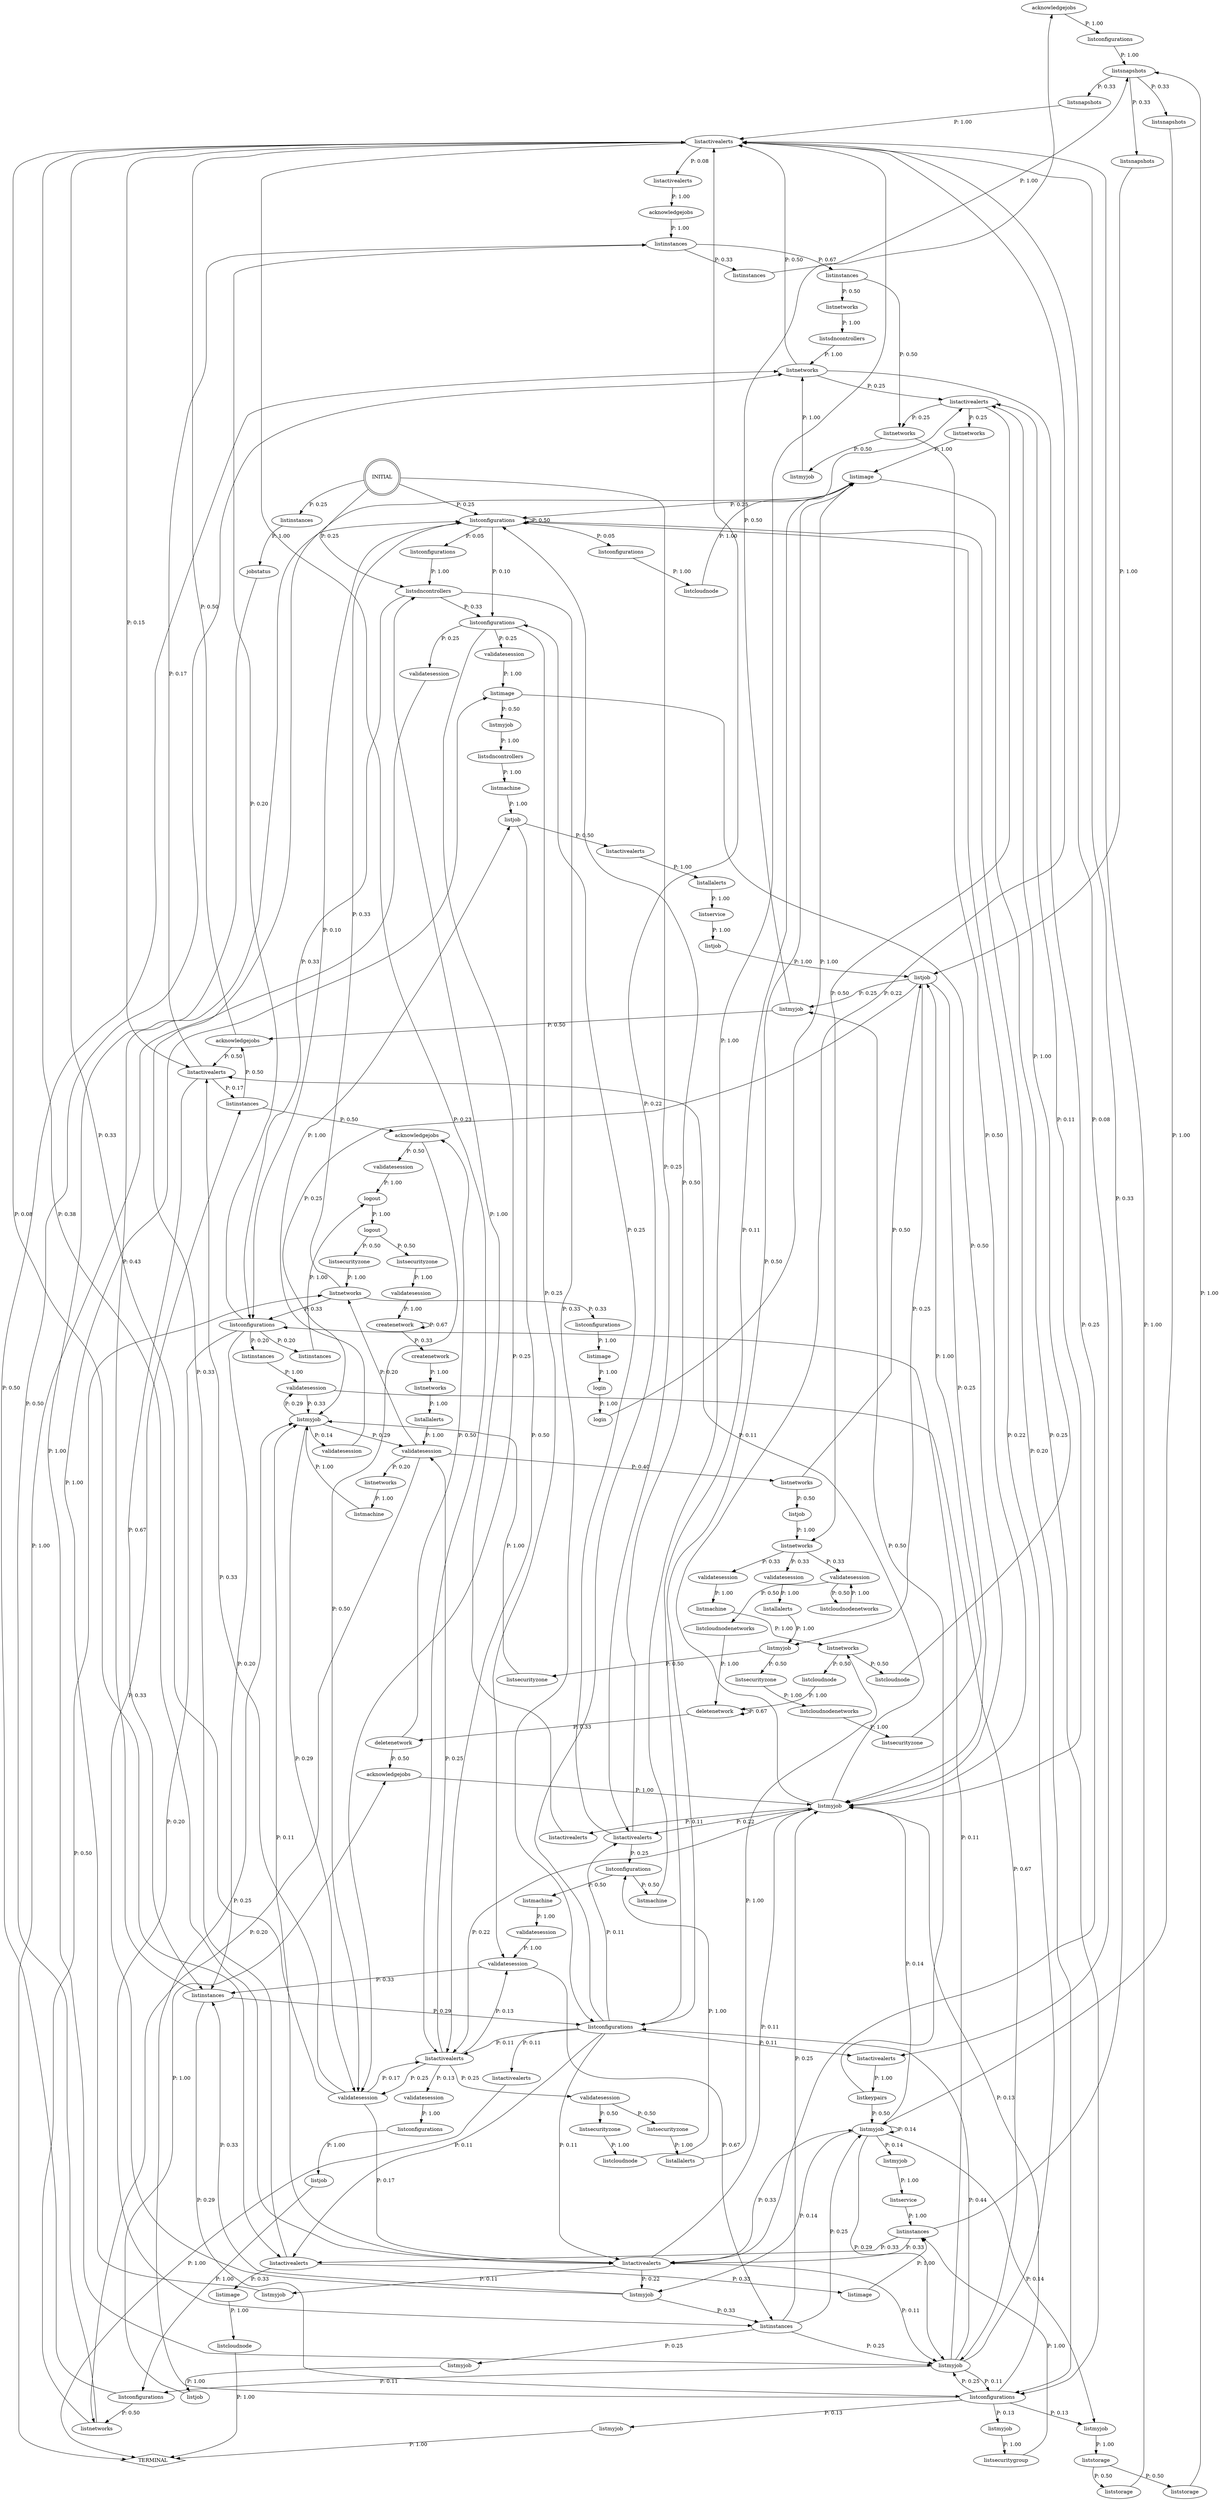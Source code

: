 digraph G {
  0 [label="acknowledgejobs"];
  1 [label="acknowledgejobs"];
  2 [label="acknowledgejobs"];
  3 [label="acknowledgejobs"];
  4 [label="acknowledgejobs"];
  5 [label="createnetwork"];
  6 [label="createnetwork"];
  7 [label="deletenetwork"];
  8 [label="deletenetwork"];
  9 [label="jobstatus"];
  10 [label="listactivealerts"];
  11 [label="listactivealerts"];
  12 [label="listactivealerts"];
  13 [label="listactivealerts"];
  14 [label="listactivealerts"];
  15 [label="listactivealerts"];
  16 [label="listactivealerts"];
  17 [label="listactivealerts"];
  18 [label="listactivealerts"];
  19 [label="listactivealerts"];
  20 [label="listactivealerts"];
  21 [label="listactivealerts"];
  22 [label="listallalerts"];
  23 [label="listallalerts"];
  24 [label="listallalerts"];
  25 [label="listallalerts"];
  26 [label="listcloudnode"];
  27 [label="listcloudnode"];
  28 [label="listcloudnode"];
  29 [label="listcloudnode"];
  30 [label="listcloudnode"];
  31 [label="listcloudnodenetworks"];
  32 [label="listcloudnodenetworks"];
  33 [label="listcloudnodenetworks"];
  34 [label="listconfigurations"];
  35 [label="listconfigurations"];
  36 [label="listconfigurations"];
  37 [label="listconfigurations"];
  38 [label="listconfigurations"];
  39 [label="listconfigurations"];
  40 [label="listconfigurations"];
  41 [label="listconfigurations"];
  42 [label="listconfigurations"];
  43 [label="listconfigurations"];
  44 [label="listconfigurations"];
  45 [label="listconfigurations"];
  46 [label="listimage"];
  47 [label="listimage"];
  48 [label="listimage"];
  49 [label="listimage"];
  50 [label="listimage"];
  51 [label="listinstances"];
  52 [label="listinstances"];
  53 [label="listinstances"];
  54 [label="listinstances"];
  55 [label="listinstances"];
  56 [label="listinstances"];
  57 [label="listinstances"];
  58 [label="listinstances"];
  59 [label="listinstances"];
  60 [label="listinstances"];
  61 [label="listjob"];
  62 [label="listjob"];
  63 [label="listjob"];
  64 [label="listjob"];
  65 [label="listjob"];
  66 [label="listjob"];
  67 [label="listkeypairs"];
  68 [label="listmachine"];
  69 [label="listmachine"];
  70 [label="listmachine"];
  71 [label="listmachine"];
  72 [label="listmachine"];
  73 [label="listmyjob"];
  74 [label="listmyjob"];
  75 [label="listmyjob"];
  76 [label="listmyjob"];
  77 [label="listmyjob"];
  78 [label="listmyjob"];
  79 [label="listmyjob"];
  80 [label="listmyjob"];
  81 [label="listmyjob"];
  82 [label="listmyjob"];
  83 [label="listmyjob"];
  84 [label="listmyjob"];
  85 [label="listmyjob"];
  86 [label="listmyjob"];
  87 [label="listmyjob"];
  88 [label="listnetworks"];
  89 [label="listnetworks"];
  90 [label="listnetworks"];
  91 [label="listnetworks"];
  92 [label="listnetworks"];
  93 [label="listnetworks"];
  94 [label="listnetworks"];
  95 [label="listnetworks"];
  96 [label="listnetworks"];
  97 [label="listnetworks"];
  98 [label="listnetworks"];
  99 [label="listsdncontrollers"];
  100 [label="listsdncontrollers"];
  101 [label="listsdncontrollers"];
  102 [label="listsecuritygroup"];
  103 [label="listsecurityzone"];
  104 [label="listsecurityzone"];
  105 [label="listsecurityzone"];
  106 [label="listsecurityzone"];
  107 [label="listsecurityzone"];
  108 [label="listsecurityzone"];
  109 [label="listsecurityzone"];
  110 [label="listservice"];
  111 [label="listservice"];
  112 [label="listsnapshots"];
  113 [label="listsnapshots"];
  114 [label="listsnapshots"];
  115 [label="listsnapshots"];
  116 [label="liststorage"];
  117 [label="liststorage"];
  118 [label="liststorage"];
  119 [label="login"];
  120 [label="login"];
  121 [label="logout"];
  122 [label="logout"];
  123 [label="validatesession"];
  124 [label="validatesession"];
  125 [label="validatesession"];
  126 [label="validatesession"];
  127 [label="validatesession"];
  128 [label="validatesession"];
  129 [label="validatesession"];
  130 [label="validatesession"];
  131 [label="validatesession"];
  132 [label="validatesession"];
  133 [label="validatesession"];
  134 [label="validatesession"];
  135 [label="validatesession"];
  136 [label="validatesession"];
  137 [label="validatesession"];
  138 [label="TERMINAL",shape=diamond];
  139 [label="INITIAL",shape=doublecircle];
0->38 [label="P: 1.00"];
1->56 [label="P: 1.00"];
2->86 [label="P: 1.00"];
3->17 [label="P: 0.50"];
3->20 [label="P: 0.50"];
4->129 [label="P: 0.50"];
4->136 [label="P: 0.50"];
5->88 [label="P: 1.00"];
6->5 [label="P: 0.33"];
6->6 [label="P: 0.67"];
7->2 [label="P: 0.50"];
7->4 [label="P: 0.50"];
8->7 [label="P: 0.33"];
8->8 [label="P: 0.67"];
9->85 [label="P: 1.00"];
10->1 [label="P: 1.00"];
11->24 [label="P: 1.00"];
12->67 [label="P: 1.00"];
13->101 [label="P: 1.00"];
14->138 [label="P: 1.00"];
15->39 [label="P: 0.25"];
15->41 [label="P: 0.25"];
15->43 [label="P: 0.50"];
16->50 [label="P: 0.33"];
16->46 [label="P: 0.33"];
16->47 [label="P: 0.33"];
17->56 [label="P: 0.17"];
17->55 [label="P: 0.17"];
17->59 [label="P: 0.67"];
18->89 [label="P: 0.25"];
18->94 [label="P: 0.25"];
18->98 [label="P: 0.50"];
19->133 [label="P: 0.13"];
19->125 [label="P: 0.13"];
19->135 [label="P: 0.25"];
19->136 [label="P: 0.25"];
19->137 [label="P: 0.25"];
20->16 [label="P: 0.08"];
20->12 [label="P: 0.08"];
20->10 [label="P: 0.08"];
20->17 [label="P: 0.15"];
20->19 [label="P: 0.23"];
20->21 [label="P: 0.38"];
21->84 [label="P: 0.11"];
21->86 [label="P: 0.11"];
21->73 [label="P: 0.11"];
21->85 [label="P: 0.11"];
21->83 [label="P: 0.22"];
21->87 [label="P: 0.33"];
22->82 [label="P: 1.00"];
23->92 [label="P: 1.00"];
24->111 [label="P: 1.00"];
25->137 [label="P: 1.00"];
26->8 [label="P: 1.00"];
27->18 [label="P: 1.00"];
28->39 [label="P: 1.00"];
29->50 [label="P: 1.00"];
30->138 [label="P: 1.00"];
31->8 [label="P: 1.00"];
32->106 [label="P: 1.00"];
33->132 [label="P: 1.00"];
34->29 [label="P: 1.00"];
35->48 [label="P: 1.00"];
36->62 [label="P: 1.00"];
37->101 [label="P: 1.00"];
38->115 [label="P: 1.00"];
39->72 [label="P: 0.50"];
39->68 [label="P: 0.50"];
40->95 [label="P: 0.50"];
40->96 [label="P: 0.50"];
41->133 [label="P: 0.25"];
41->126 [label="P: 0.25"];
41->131 [label="P: 0.25"];
41->136 [label="P: 0.25"];
42->56 [label="P: 0.20"];
42->54 [label="P: 0.20"];
42->53 [label="P: 0.20"];
42->60 [label="P: 0.20"];
42->59 [label="P: 0.20"];
43->37 [label="P: 0.05"];
43->34 [label="P: 0.05"];
43->42 [label="P: 0.10"];
43->41 [label="P: 0.10"];
43->44 [label="P: 0.20"];
43->43 [label="P: 0.50"];
44->80 [label="P: 0.13"];
44->86 [label="P: 0.13"];
44->77 [label="P: 0.13"];
44->79 [label="P: 0.13"];
44->84 [label="P: 0.25"];
44->85 [label="P: 0.25"];
45->16 [label="P: 0.11"];
45->21 [label="P: 0.11"];
45->12 [label="P: 0.11"];
45->18 [label="P: 0.11"];
45->19 [label="P: 0.11"];
45->14 [label="P: 0.11"];
45->15 [label="P: 0.11"];
45->20 [label="P: 0.22"];
46->30 [label="P: 1.00"];
47->58 [label="P: 1.00"];
48->120 [label="P: 1.00"];
49->76 [label="P: 0.50"];
49->86 [label="P: 0.50"];
50->44 [label="P: 0.25"];
50->43 [label="P: 0.25"];
50->45 [label="P: 0.50"];
51->9 [label="P: 1.00"];
52->115 [label="P: 1.00"];
53->121 [label="P: 1.00"];
54->134 [label="P: 1.00"];
55->3 [label="P: 0.50"];
55->4 [label="P: 0.50"];
56->52 [label="P: 0.33"];
56->57 [label="P: 0.67"];
57->94 [label="P: 0.50"];
57->91 [label="P: 0.50"];
58->21 [label="P: 0.33"];
58->16 [label="P: 0.33"];
58->20 [label="P: 0.33"];
59->44 [label="P: 0.29"];
59->45 [label="P: 0.29"];
59->43 [label="P: 0.43"];
60->87 [label="P: 0.25"];
60->86 [label="P: 0.25"];
60->74 [label="P: 0.25"];
60->85 [label="P: 0.25"];
61->2 [label="P: 1.00"];
62->40 [label="P: 1.00"];
63->66 [label="P: 1.00"];
64->98 [label="P: 1.00"];
65->11 [label="P: 0.50"];
65->19 [label="P: 0.50"];
66->81 [label="P: 0.25"];
66->84 [label="P: 0.25"];
66->82 [label="P: 0.25"];
66->86 [label="P: 0.25"];
67->87 [label="P: 0.50"];
67->81 [label="P: 0.50"];
68->20 [label="P: 1.00"];
69->65 [label="P: 1.00"];
70->84 [label="P: 1.00"];
71->92 [label="P: 1.00"];
72->130 [label="P: 1.00"];
73->49 [label="P: 1.00"];
74->61 [label="P: 1.00"];
75->96 [label="P: 1.00"];
76->99 [label="P: 1.00"];
77->102 [label="P: 1.00"];
78->110 [label="P: 1.00"];
79->118 [label="P: 1.00"];
80->138 [label="P: 1.00"];
81->0 [label="P: 0.50"];
81->3 [label="P: 0.50"];
82->107 [label="P: 0.50"];
82->105 [label="P: 0.50"];
83->55 [label="P: 0.33"];
83->59 [label="P: 0.33"];
83->60 [label="P: 0.33"];
84->127 [label="P: 0.14"];
84->134 [label="P: 0.29"];
84->136 [label="P: 0.29"];
84->137 [label="P: 0.29"];
85->44 [label="P: 0.11"];
85->42 [label="P: 0.11"];
85->40 [label="P: 0.11"];
85->43 [label="P: 0.22"];
85->45 [label="P: 0.44"];
86->18 [label="P: 0.11"];
86->13 [label="P: 0.11"];
86->17 [label="P: 0.11"];
86->19 [label="P: 0.22"];
86->20 [label="P: 0.22"];
86->15 [label="P: 0.22"];
87->87 [label="P: 0.14"];
87->86 [label="P: 0.14"];
87->78 [label="P: 0.14"];
87->83 [label="P: 0.14"];
87->79 [label="P: 0.14"];
87->85 [label="P: 0.29"];
88->25 [label="P: 1.00"];
89->50 [label="P: 1.00"];
90->70 [label="P: 1.00"];
91->100 [label="P: 1.00"];
92->26 [label="P: 0.50"];
92->27 [label="P: 0.50"];
93->66 [label="P: 0.50"];
93->64 [label="P: 0.50"];
94->86 [label="P: 0.50"];
94->75 [label="P: 0.50"];
95->97 [label="P: 0.50"];
95->96 [label="P: 0.50"];
96->21 [label="P: 0.25"];
96->18 [label="P: 0.25"];
96->20 [label="P: 0.50"];
97->35 [label="P: 0.33"];
97->42 [label="P: 0.33"];
97->43 [label="P: 0.33"];
98->132 [label="P: 0.33"];
98->124 [label="P: 0.33"];
98->128 [label="P: 0.33"];
99->69 [label="P: 1.00"];
100->96 [label="P: 1.00"];
101->42 [label="P: 0.33"];
101->41 [label="P: 0.33"];
101->45 [label="P: 0.33"];
102->58 [label="P: 1.00"];
103->23 [label="P: 1.00"];
104->28 [label="P: 1.00"];
105->32 [label="P: 1.00"];
106->66 [label="P: 1.00"];
107->84 [label="P: 1.00"];
108->97 [label="P: 1.00"];
109->123 [label="P: 1.00"];
110->58 [label="P: 1.00"];
111->63 [label="P: 1.00"];
112->20 [label="P: 1.00"];
113->66 [label="P: 1.00"];
114->87 [label="P: 1.00"];
115->112 [label="P: 0.33"];
115->114 [label="P: 0.33"];
115->113 [label="P: 0.33"];
116->20 [label="P: 1.00"];
117->115 [label="P: 1.00"];
118->116 [label="P: 0.50"];
118->117 [label="P: 0.50"];
119->50 [label="P: 1.00"];
120->119 [label="P: 1.00"];
121->122 [label="P: 1.00"];
122->108 [label="P: 0.50"];
122->109 [label="P: 0.50"];
123->6 [label="P: 1.00"];
124->22 [label="P: 1.00"];
125->36 [label="P: 1.00"];
126->49 [label="P: 1.00"];
127->65 [label="P: 1.00"];
128->71 [label="P: 1.00"];
129->121 [label="P: 1.00"];
130->133 [label="P: 1.00"];
131->138 [label="P: 1.00"];
132->33 [label="P: 0.50"];
132->31 [label="P: 0.50"];
133->59 [label="P: 0.33"];
133->60 [label="P: 0.67"];
134->84 [label="P: 0.33"];
134->85 [label="P: 0.67"];
135->104 [label="P: 0.50"];
135->103 [label="P: 0.50"];
136->21 [label="P: 0.17"];
136->19 [label="P: 0.17"];
136->17 [label="P: 0.33"];
136->20 [label="P: 0.33"];
137->95 [label="P: 0.20"];
137->97 [label="P: 0.20"];
137->90 [label="P: 0.20"];
137->93 [label="P: 0.40"];
139->15 [label="P: 0.25"];
139->43 [label="P: 0.25"];
139->51 [label="P: 0.25"];
139->101 [label="P: 0.25"];
}
